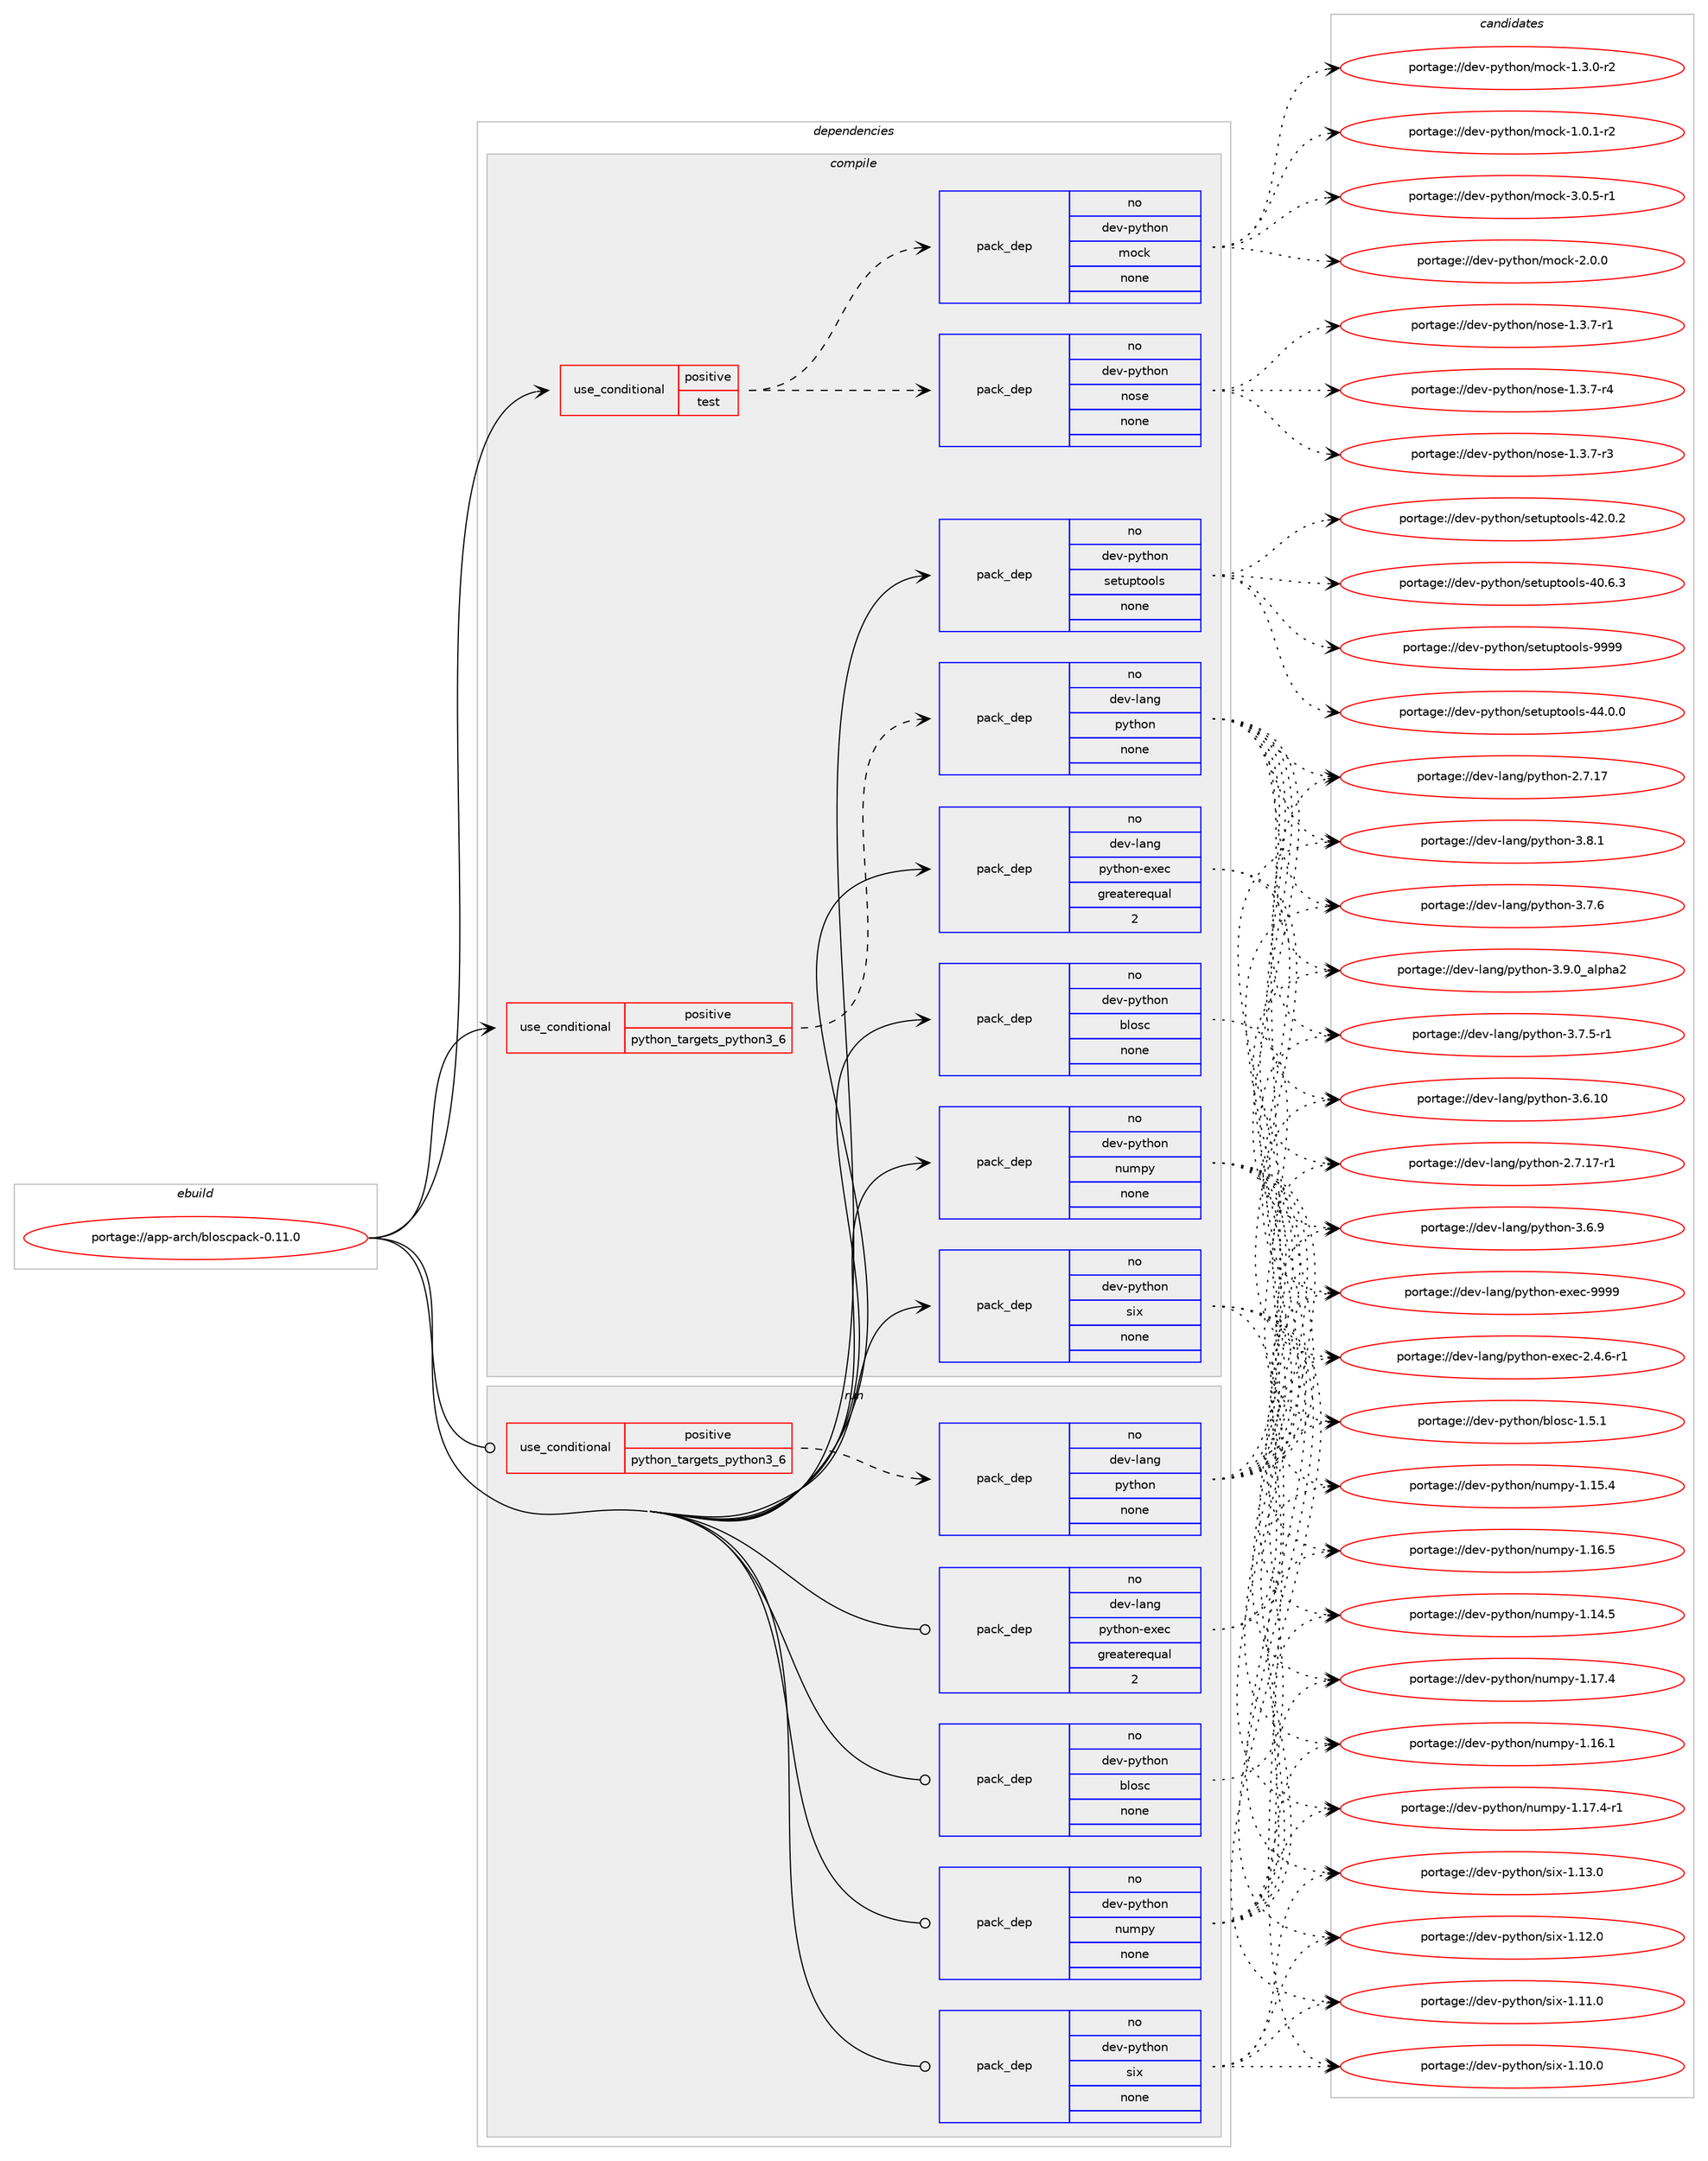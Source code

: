digraph prolog {

# *************
# Graph options
# *************

newrank=true;
concentrate=true;
compound=true;
graph [rankdir=LR,fontname=Helvetica,fontsize=10,ranksep=1.5];#, ranksep=2.5, nodesep=0.2];
edge  [arrowhead=vee];
node  [fontname=Helvetica,fontsize=10];

# **********
# The ebuild
# **********

subgraph cluster_leftcol {
color=gray;
label=<<i>ebuild</i>>;
id [label="portage://app-arch/bloscpack-0.11.0", color=red, width=4, href="../app-arch/bloscpack-0.11.0.svg"];
}

# ****************
# The dependencies
# ****************

subgraph cluster_midcol {
color=gray;
label=<<i>dependencies</i>>;
subgraph cluster_compile {
fillcolor="#eeeeee";
style=filled;
label=<<i>compile</i>>;
subgraph cond153414 {
dependency649800 [label=<<TABLE BORDER="0" CELLBORDER="1" CELLSPACING="0" CELLPADDING="4"><TR><TD ROWSPAN="3" CELLPADDING="10">use_conditional</TD></TR><TR><TD>positive</TD></TR><TR><TD>python_targets_python3_6</TD></TR></TABLE>>, shape=none, color=red];
subgraph pack487737 {
dependency649801 [label=<<TABLE BORDER="0" CELLBORDER="1" CELLSPACING="0" CELLPADDING="4" WIDTH="220"><TR><TD ROWSPAN="6" CELLPADDING="30">pack_dep</TD></TR><TR><TD WIDTH="110">no</TD></TR><TR><TD>dev-lang</TD></TR><TR><TD>python</TD></TR><TR><TD>none</TD></TR><TR><TD></TD></TR></TABLE>>, shape=none, color=blue];
}
dependency649800:e -> dependency649801:w [weight=20,style="dashed",arrowhead="vee"];
}
id:e -> dependency649800:w [weight=20,style="solid",arrowhead="vee"];
subgraph cond153415 {
dependency649802 [label=<<TABLE BORDER="0" CELLBORDER="1" CELLSPACING="0" CELLPADDING="4"><TR><TD ROWSPAN="3" CELLPADDING="10">use_conditional</TD></TR><TR><TD>positive</TD></TR><TR><TD>test</TD></TR></TABLE>>, shape=none, color=red];
subgraph pack487738 {
dependency649803 [label=<<TABLE BORDER="0" CELLBORDER="1" CELLSPACING="0" CELLPADDING="4" WIDTH="220"><TR><TD ROWSPAN="6" CELLPADDING="30">pack_dep</TD></TR><TR><TD WIDTH="110">no</TD></TR><TR><TD>dev-python</TD></TR><TR><TD>mock</TD></TR><TR><TD>none</TD></TR><TR><TD></TD></TR></TABLE>>, shape=none, color=blue];
}
dependency649802:e -> dependency649803:w [weight=20,style="dashed",arrowhead="vee"];
subgraph pack487739 {
dependency649804 [label=<<TABLE BORDER="0" CELLBORDER="1" CELLSPACING="0" CELLPADDING="4" WIDTH="220"><TR><TD ROWSPAN="6" CELLPADDING="30">pack_dep</TD></TR><TR><TD WIDTH="110">no</TD></TR><TR><TD>dev-python</TD></TR><TR><TD>nose</TD></TR><TR><TD>none</TD></TR><TR><TD></TD></TR></TABLE>>, shape=none, color=blue];
}
dependency649802:e -> dependency649804:w [weight=20,style="dashed",arrowhead="vee"];
}
id:e -> dependency649802:w [weight=20,style="solid",arrowhead="vee"];
subgraph pack487740 {
dependency649805 [label=<<TABLE BORDER="0" CELLBORDER="1" CELLSPACING="0" CELLPADDING="4" WIDTH="220"><TR><TD ROWSPAN="6" CELLPADDING="30">pack_dep</TD></TR><TR><TD WIDTH="110">no</TD></TR><TR><TD>dev-lang</TD></TR><TR><TD>python-exec</TD></TR><TR><TD>greaterequal</TD></TR><TR><TD>2</TD></TR></TABLE>>, shape=none, color=blue];
}
id:e -> dependency649805:w [weight=20,style="solid",arrowhead="vee"];
subgraph pack487741 {
dependency649806 [label=<<TABLE BORDER="0" CELLBORDER="1" CELLSPACING="0" CELLPADDING="4" WIDTH="220"><TR><TD ROWSPAN="6" CELLPADDING="30">pack_dep</TD></TR><TR><TD WIDTH="110">no</TD></TR><TR><TD>dev-python</TD></TR><TR><TD>blosc</TD></TR><TR><TD>none</TD></TR><TR><TD></TD></TR></TABLE>>, shape=none, color=blue];
}
id:e -> dependency649806:w [weight=20,style="solid",arrowhead="vee"];
subgraph pack487742 {
dependency649807 [label=<<TABLE BORDER="0" CELLBORDER="1" CELLSPACING="0" CELLPADDING="4" WIDTH="220"><TR><TD ROWSPAN="6" CELLPADDING="30">pack_dep</TD></TR><TR><TD WIDTH="110">no</TD></TR><TR><TD>dev-python</TD></TR><TR><TD>numpy</TD></TR><TR><TD>none</TD></TR><TR><TD></TD></TR></TABLE>>, shape=none, color=blue];
}
id:e -> dependency649807:w [weight=20,style="solid",arrowhead="vee"];
subgraph pack487743 {
dependency649808 [label=<<TABLE BORDER="0" CELLBORDER="1" CELLSPACING="0" CELLPADDING="4" WIDTH="220"><TR><TD ROWSPAN="6" CELLPADDING="30">pack_dep</TD></TR><TR><TD WIDTH="110">no</TD></TR><TR><TD>dev-python</TD></TR><TR><TD>setuptools</TD></TR><TR><TD>none</TD></TR><TR><TD></TD></TR></TABLE>>, shape=none, color=blue];
}
id:e -> dependency649808:w [weight=20,style="solid",arrowhead="vee"];
subgraph pack487744 {
dependency649809 [label=<<TABLE BORDER="0" CELLBORDER="1" CELLSPACING="0" CELLPADDING="4" WIDTH="220"><TR><TD ROWSPAN="6" CELLPADDING="30">pack_dep</TD></TR><TR><TD WIDTH="110">no</TD></TR><TR><TD>dev-python</TD></TR><TR><TD>six</TD></TR><TR><TD>none</TD></TR><TR><TD></TD></TR></TABLE>>, shape=none, color=blue];
}
id:e -> dependency649809:w [weight=20,style="solid",arrowhead="vee"];
}
subgraph cluster_compileandrun {
fillcolor="#eeeeee";
style=filled;
label=<<i>compile and run</i>>;
}
subgraph cluster_run {
fillcolor="#eeeeee";
style=filled;
label=<<i>run</i>>;
subgraph cond153416 {
dependency649810 [label=<<TABLE BORDER="0" CELLBORDER="1" CELLSPACING="0" CELLPADDING="4"><TR><TD ROWSPAN="3" CELLPADDING="10">use_conditional</TD></TR><TR><TD>positive</TD></TR><TR><TD>python_targets_python3_6</TD></TR></TABLE>>, shape=none, color=red];
subgraph pack487745 {
dependency649811 [label=<<TABLE BORDER="0" CELLBORDER="1" CELLSPACING="0" CELLPADDING="4" WIDTH="220"><TR><TD ROWSPAN="6" CELLPADDING="30">pack_dep</TD></TR><TR><TD WIDTH="110">no</TD></TR><TR><TD>dev-lang</TD></TR><TR><TD>python</TD></TR><TR><TD>none</TD></TR><TR><TD></TD></TR></TABLE>>, shape=none, color=blue];
}
dependency649810:e -> dependency649811:w [weight=20,style="dashed",arrowhead="vee"];
}
id:e -> dependency649810:w [weight=20,style="solid",arrowhead="odot"];
subgraph pack487746 {
dependency649812 [label=<<TABLE BORDER="0" CELLBORDER="1" CELLSPACING="0" CELLPADDING="4" WIDTH="220"><TR><TD ROWSPAN="6" CELLPADDING="30">pack_dep</TD></TR><TR><TD WIDTH="110">no</TD></TR><TR><TD>dev-lang</TD></TR><TR><TD>python-exec</TD></TR><TR><TD>greaterequal</TD></TR><TR><TD>2</TD></TR></TABLE>>, shape=none, color=blue];
}
id:e -> dependency649812:w [weight=20,style="solid",arrowhead="odot"];
subgraph pack487747 {
dependency649813 [label=<<TABLE BORDER="0" CELLBORDER="1" CELLSPACING="0" CELLPADDING="4" WIDTH="220"><TR><TD ROWSPAN="6" CELLPADDING="30">pack_dep</TD></TR><TR><TD WIDTH="110">no</TD></TR><TR><TD>dev-python</TD></TR><TR><TD>blosc</TD></TR><TR><TD>none</TD></TR><TR><TD></TD></TR></TABLE>>, shape=none, color=blue];
}
id:e -> dependency649813:w [weight=20,style="solid",arrowhead="odot"];
subgraph pack487748 {
dependency649814 [label=<<TABLE BORDER="0" CELLBORDER="1" CELLSPACING="0" CELLPADDING="4" WIDTH="220"><TR><TD ROWSPAN="6" CELLPADDING="30">pack_dep</TD></TR><TR><TD WIDTH="110">no</TD></TR><TR><TD>dev-python</TD></TR><TR><TD>numpy</TD></TR><TR><TD>none</TD></TR><TR><TD></TD></TR></TABLE>>, shape=none, color=blue];
}
id:e -> dependency649814:w [weight=20,style="solid",arrowhead="odot"];
subgraph pack487749 {
dependency649815 [label=<<TABLE BORDER="0" CELLBORDER="1" CELLSPACING="0" CELLPADDING="4" WIDTH="220"><TR><TD ROWSPAN="6" CELLPADDING="30">pack_dep</TD></TR><TR><TD WIDTH="110">no</TD></TR><TR><TD>dev-python</TD></TR><TR><TD>six</TD></TR><TR><TD>none</TD></TR><TR><TD></TD></TR></TABLE>>, shape=none, color=blue];
}
id:e -> dependency649815:w [weight=20,style="solid",arrowhead="odot"];
}
}

# **************
# The candidates
# **************

subgraph cluster_choices {
rank=same;
color=gray;
label=<<i>candidates</i>>;

subgraph choice487737 {
color=black;
nodesep=1;
choice10010111845108971101034711212111610411111045514657464895971081121049750 [label="portage://dev-lang/python-3.9.0_alpha2", color=red, width=4,href="../dev-lang/python-3.9.0_alpha2.svg"];
choice100101118451089711010347112121116104111110455146564649 [label="portage://dev-lang/python-3.8.1", color=red, width=4,href="../dev-lang/python-3.8.1.svg"];
choice100101118451089711010347112121116104111110455146554654 [label="portage://dev-lang/python-3.7.6", color=red, width=4,href="../dev-lang/python-3.7.6.svg"];
choice1001011184510897110103471121211161041111104551465546534511449 [label="portage://dev-lang/python-3.7.5-r1", color=red, width=4,href="../dev-lang/python-3.7.5-r1.svg"];
choice100101118451089711010347112121116104111110455146544657 [label="portage://dev-lang/python-3.6.9", color=red, width=4,href="../dev-lang/python-3.6.9.svg"];
choice10010111845108971101034711212111610411111045514654464948 [label="portage://dev-lang/python-3.6.10", color=red, width=4,href="../dev-lang/python-3.6.10.svg"];
choice100101118451089711010347112121116104111110455046554649554511449 [label="portage://dev-lang/python-2.7.17-r1", color=red, width=4,href="../dev-lang/python-2.7.17-r1.svg"];
choice10010111845108971101034711212111610411111045504655464955 [label="portage://dev-lang/python-2.7.17", color=red, width=4,href="../dev-lang/python-2.7.17.svg"];
dependency649801:e -> choice10010111845108971101034711212111610411111045514657464895971081121049750:w [style=dotted,weight="100"];
dependency649801:e -> choice100101118451089711010347112121116104111110455146564649:w [style=dotted,weight="100"];
dependency649801:e -> choice100101118451089711010347112121116104111110455146554654:w [style=dotted,weight="100"];
dependency649801:e -> choice1001011184510897110103471121211161041111104551465546534511449:w [style=dotted,weight="100"];
dependency649801:e -> choice100101118451089711010347112121116104111110455146544657:w [style=dotted,weight="100"];
dependency649801:e -> choice10010111845108971101034711212111610411111045514654464948:w [style=dotted,weight="100"];
dependency649801:e -> choice100101118451089711010347112121116104111110455046554649554511449:w [style=dotted,weight="100"];
dependency649801:e -> choice10010111845108971101034711212111610411111045504655464955:w [style=dotted,weight="100"];
}
subgraph choice487738 {
color=black;
nodesep=1;
choice1001011184511212111610411111047109111991074551464846534511449 [label="portage://dev-python/mock-3.0.5-r1", color=red, width=4,href="../dev-python/mock-3.0.5-r1.svg"];
choice100101118451121211161041111104710911199107455046484648 [label="portage://dev-python/mock-2.0.0", color=red, width=4,href="../dev-python/mock-2.0.0.svg"];
choice1001011184511212111610411111047109111991074549465146484511450 [label="portage://dev-python/mock-1.3.0-r2", color=red, width=4,href="../dev-python/mock-1.3.0-r2.svg"];
choice1001011184511212111610411111047109111991074549464846494511450 [label="portage://dev-python/mock-1.0.1-r2", color=red, width=4,href="../dev-python/mock-1.0.1-r2.svg"];
dependency649803:e -> choice1001011184511212111610411111047109111991074551464846534511449:w [style=dotted,weight="100"];
dependency649803:e -> choice100101118451121211161041111104710911199107455046484648:w [style=dotted,weight="100"];
dependency649803:e -> choice1001011184511212111610411111047109111991074549465146484511450:w [style=dotted,weight="100"];
dependency649803:e -> choice1001011184511212111610411111047109111991074549464846494511450:w [style=dotted,weight="100"];
}
subgraph choice487739 {
color=black;
nodesep=1;
choice10010111845112121116104111110471101111151014549465146554511452 [label="portage://dev-python/nose-1.3.7-r4", color=red, width=4,href="../dev-python/nose-1.3.7-r4.svg"];
choice10010111845112121116104111110471101111151014549465146554511451 [label="portage://dev-python/nose-1.3.7-r3", color=red, width=4,href="../dev-python/nose-1.3.7-r3.svg"];
choice10010111845112121116104111110471101111151014549465146554511449 [label="portage://dev-python/nose-1.3.7-r1", color=red, width=4,href="../dev-python/nose-1.3.7-r1.svg"];
dependency649804:e -> choice10010111845112121116104111110471101111151014549465146554511452:w [style=dotted,weight="100"];
dependency649804:e -> choice10010111845112121116104111110471101111151014549465146554511451:w [style=dotted,weight="100"];
dependency649804:e -> choice10010111845112121116104111110471101111151014549465146554511449:w [style=dotted,weight="100"];
}
subgraph choice487740 {
color=black;
nodesep=1;
choice10010111845108971101034711212111610411111045101120101994557575757 [label="portage://dev-lang/python-exec-9999", color=red, width=4,href="../dev-lang/python-exec-9999.svg"];
choice10010111845108971101034711212111610411111045101120101994550465246544511449 [label="portage://dev-lang/python-exec-2.4.6-r1", color=red, width=4,href="../dev-lang/python-exec-2.4.6-r1.svg"];
dependency649805:e -> choice10010111845108971101034711212111610411111045101120101994557575757:w [style=dotted,weight="100"];
dependency649805:e -> choice10010111845108971101034711212111610411111045101120101994550465246544511449:w [style=dotted,weight="100"];
}
subgraph choice487741 {
color=black;
nodesep=1;
choice10010111845112121116104111110479810811111599454946534649 [label="portage://dev-python/blosc-1.5.1", color=red, width=4,href="../dev-python/blosc-1.5.1.svg"];
dependency649806:e -> choice10010111845112121116104111110479810811111599454946534649:w [style=dotted,weight="100"];
}
subgraph choice487742 {
color=black;
nodesep=1;
choice1001011184511212111610411111047110117109112121454946495546524511449 [label="portage://dev-python/numpy-1.17.4-r1", color=red, width=4,href="../dev-python/numpy-1.17.4-r1.svg"];
choice100101118451121211161041111104711011710911212145494649554652 [label="portage://dev-python/numpy-1.17.4", color=red, width=4,href="../dev-python/numpy-1.17.4.svg"];
choice100101118451121211161041111104711011710911212145494649544653 [label="portage://dev-python/numpy-1.16.5", color=red, width=4,href="../dev-python/numpy-1.16.5.svg"];
choice100101118451121211161041111104711011710911212145494649544649 [label="portage://dev-python/numpy-1.16.1", color=red, width=4,href="../dev-python/numpy-1.16.1.svg"];
choice100101118451121211161041111104711011710911212145494649534652 [label="portage://dev-python/numpy-1.15.4", color=red, width=4,href="../dev-python/numpy-1.15.4.svg"];
choice100101118451121211161041111104711011710911212145494649524653 [label="portage://dev-python/numpy-1.14.5", color=red, width=4,href="../dev-python/numpy-1.14.5.svg"];
dependency649807:e -> choice1001011184511212111610411111047110117109112121454946495546524511449:w [style=dotted,weight="100"];
dependency649807:e -> choice100101118451121211161041111104711011710911212145494649554652:w [style=dotted,weight="100"];
dependency649807:e -> choice100101118451121211161041111104711011710911212145494649544653:w [style=dotted,weight="100"];
dependency649807:e -> choice100101118451121211161041111104711011710911212145494649544649:w [style=dotted,weight="100"];
dependency649807:e -> choice100101118451121211161041111104711011710911212145494649534652:w [style=dotted,weight="100"];
dependency649807:e -> choice100101118451121211161041111104711011710911212145494649524653:w [style=dotted,weight="100"];
}
subgraph choice487743 {
color=black;
nodesep=1;
choice10010111845112121116104111110471151011161171121161111111081154557575757 [label="portage://dev-python/setuptools-9999", color=red, width=4,href="../dev-python/setuptools-9999.svg"];
choice100101118451121211161041111104711510111611711211611111110811545525246484648 [label="portage://dev-python/setuptools-44.0.0", color=red, width=4,href="../dev-python/setuptools-44.0.0.svg"];
choice100101118451121211161041111104711510111611711211611111110811545525046484650 [label="portage://dev-python/setuptools-42.0.2", color=red, width=4,href="../dev-python/setuptools-42.0.2.svg"];
choice100101118451121211161041111104711510111611711211611111110811545524846544651 [label="portage://dev-python/setuptools-40.6.3", color=red, width=4,href="../dev-python/setuptools-40.6.3.svg"];
dependency649808:e -> choice10010111845112121116104111110471151011161171121161111111081154557575757:w [style=dotted,weight="100"];
dependency649808:e -> choice100101118451121211161041111104711510111611711211611111110811545525246484648:w [style=dotted,weight="100"];
dependency649808:e -> choice100101118451121211161041111104711510111611711211611111110811545525046484650:w [style=dotted,weight="100"];
dependency649808:e -> choice100101118451121211161041111104711510111611711211611111110811545524846544651:w [style=dotted,weight="100"];
}
subgraph choice487744 {
color=black;
nodesep=1;
choice100101118451121211161041111104711510512045494649514648 [label="portage://dev-python/six-1.13.0", color=red, width=4,href="../dev-python/six-1.13.0.svg"];
choice100101118451121211161041111104711510512045494649504648 [label="portage://dev-python/six-1.12.0", color=red, width=4,href="../dev-python/six-1.12.0.svg"];
choice100101118451121211161041111104711510512045494649494648 [label="portage://dev-python/six-1.11.0", color=red, width=4,href="../dev-python/six-1.11.0.svg"];
choice100101118451121211161041111104711510512045494649484648 [label="portage://dev-python/six-1.10.0", color=red, width=4,href="../dev-python/six-1.10.0.svg"];
dependency649809:e -> choice100101118451121211161041111104711510512045494649514648:w [style=dotted,weight="100"];
dependency649809:e -> choice100101118451121211161041111104711510512045494649504648:w [style=dotted,weight="100"];
dependency649809:e -> choice100101118451121211161041111104711510512045494649494648:w [style=dotted,weight="100"];
dependency649809:e -> choice100101118451121211161041111104711510512045494649484648:w [style=dotted,weight="100"];
}
subgraph choice487745 {
color=black;
nodesep=1;
choice10010111845108971101034711212111610411111045514657464895971081121049750 [label="portage://dev-lang/python-3.9.0_alpha2", color=red, width=4,href="../dev-lang/python-3.9.0_alpha2.svg"];
choice100101118451089711010347112121116104111110455146564649 [label="portage://dev-lang/python-3.8.1", color=red, width=4,href="../dev-lang/python-3.8.1.svg"];
choice100101118451089711010347112121116104111110455146554654 [label="portage://dev-lang/python-3.7.6", color=red, width=4,href="../dev-lang/python-3.7.6.svg"];
choice1001011184510897110103471121211161041111104551465546534511449 [label="portage://dev-lang/python-3.7.5-r1", color=red, width=4,href="../dev-lang/python-3.7.5-r1.svg"];
choice100101118451089711010347112121116104111110455146544657 [label="portage://dev-lang/python-3.6.9", color=red, width=4,href="../dev-lang/python-3.6.9.svg"];
choice10010111845108971101034711212111610411111045514654464948 [label="portage://dev-lang/python-3.6.10", color=red, width=4,href="../dev-lang/python-3.6.10.svg"];
choice100101118451089711010347112121116104111110455046554649554511449 [label="portage://dev-lang/python-2.7.17-r1", color=red, width=4,href="../dev-lang/python-2.7.17-r1.svg"];
choice10010111845108971101034711212111610411111045504655464955 [label="portage://dev-lang/python-2.7.17", color=red, width=4,href="../dev-lang/python-2.7.17.svg"];
dependency649811:e -> choice10010111845108971101034711212111610411111045514657464895971081121049750:w [style=dotted,weight="100"];
dependency649811:e -> choice100101118451089711010347112121116104111110455146564649:w [style=dotted,weight="100"];
dependency649811:e -> choice100101118451089711010347112121116104111110455146554654:w [style=dotted,weight="100"];
dependency649811:e -> choice1001011184510897110103471121211161041111104551465546534511449:w [style=dotted,weight="100"];
dependency649811:e -> choice100101118451089711010347112121116104111110455146544657:w [style=dotted,weight="100"];
dependency649811:e -> choice10010111845108971101034711212111610411111045514654464948:w [style=dotted,weight="100"];
dependency649811:e -> choice100101118451089711010347112121116104111110455046554649554511449:w [style=dotted,weight="100"];
dependency649811:e -> choice10010111845108971101034711212111610411111045504655464955:w [style=dotted,weight="100"];
}
subgraph choice487746 {
color=black;
nodesep=1;
choice10010111845108971101034711212111610411111045101120101994557575757 [label="portage://dev-lang/python-exec-9999", color=red, width=4,href="../dev-lang/python-exec-9999.svg"];
choice10010111845108971101034711212111610411111045101120101994550465246544511449 [label="portage://dev-lang/python-exec-2.4.6-r1", color=red, width=4,href="../dev-lang/python-exec-2.4.6-r1.svg"];
dependency649812:e -> choice10010111845108971101034711212111610411111045101120101994557575757:w [style=dotted,weight="100"];
dependency649812:e -> choice10010111845108971101034711212111610411111045101120101994550465246544511449:w [style=dotted,weight="100"];
}
subgraph choice487747 {
color=black;
nodesep=1;
choice10010111845112121116104111110479810811111599454946534649 [label="portage://dev-python/blosc-1.5.1", color=red, width=4,href="../dev-python/blosc-1.5.1.svg"];
dependency649813:e -> choice10010111845112121116104111110479810811111599454946534649:w [style=dotted,weight="100"];
}
subgraph choice487748 {
color=black;
nodesep=1;
choice1001011184511212111610411111047110117109112121454946495546524511449 [label="portage://dev-python/numpy-1.17.4-r1", color=red, width=4,href="../dev-python/numpy-1.17.4-r1.svg"];
choice100101118451121211161041111104711011710911212145494649554652 [label="portage://dev-python/numpy-1.17.4", color=red, width=4,href="../dev-python/numpy-1.17.4.svg"];
choice100101118451121211161041111104711011710911212145494649544653 [label="portage://dev-python/numpy-1.16.5", color=red, width=4,href="../dev-python/numpy-1.16.5.svg"];
choice100101118451121211161041111104711011710911212145494649544649 [label="portage://dev-python/numpy-1.16.1", color=red, width=4,href="../dev-python/numpy-1.16.1.svg"];
choice100101118451121211161041111104711011710911212145494649534652 [label="portage://dev-python/numpy-1.15.4", color=red, width=4,href="../dev-python/numpy-1.15.4.svg"];
choice100101118451121211161041111104711011710911212145494649524653 [label="portage://dev-python/numpy-1.14.5", color=red, width=4,href="../dev-python/numpy-1.14.5.svg"];
dependency649814:e -> choice1001011184511212111610411111047110117109112121454946495546524511449:w [style=dotted,weight="100"];
dependency649814:e -> choice100101118451121211161041111104711011710911212145494649554652:w [style=dotted,weight="100"];
dependency649814:e -> choice100101118451121211161041111104711011710911212145494649544653:w [style=dotted,weight="100"];
dependency649814:e -> choice100101118451121211161041111104711011710911212145494649544649:w [style=dotted,weight="100"];
dependency649814:e -> choice100101118451121211161041111104711011710911212145494649534652:w [style=dotted,weight="100"];
dependency649814:e -> choice100101118451121211161041111104711011710911212145494649524653:w [style=dotted,weight="100"];
}
subgraph choice487749 {
color=black;
nodesep=1;
choice100101118451121211161041111104711510512045494649514648 [label="portage://dev-python/six-1.13.0", color=red, width=4,href="../dev-python/six-1.13.0.svg"];
choice100101118451121211161041111104711510512045494649504648 [label="portage://dev-python/six-1.12.0", color=red, width=4,href="../dev-python/six-1.12.0.svg"];
choice100101118451121211161041111104711510512045494649494648 [label="portage://dev-python/six-1.11.0", color=red, width=4,href="../dev-python/six-1.11.0.svg"];
choice100101118451121211161041111104711510512045494649484648 [label="portage://dev-python/six-1.10.0", color=red, width=4,href="../dev-python/six-1.10.0.svg"];
dependency649815:e -> choice100101118451121211161041111104711510512045494649514648:w [style=dotted,weight="100"];
dependency649815:e -> choice100101118451121211161041111104711510512045494649504648:w [style=dotted,weight="100"];
dependency649815:e -> choice100101118451121211161041111104711510512045494649494648:w [style=dotted,weight="100"];
dependency649815:e -> choice100101118451121211161041111104711510512045494649484648:w [style=dotted,weight="100"];
}
}

}
